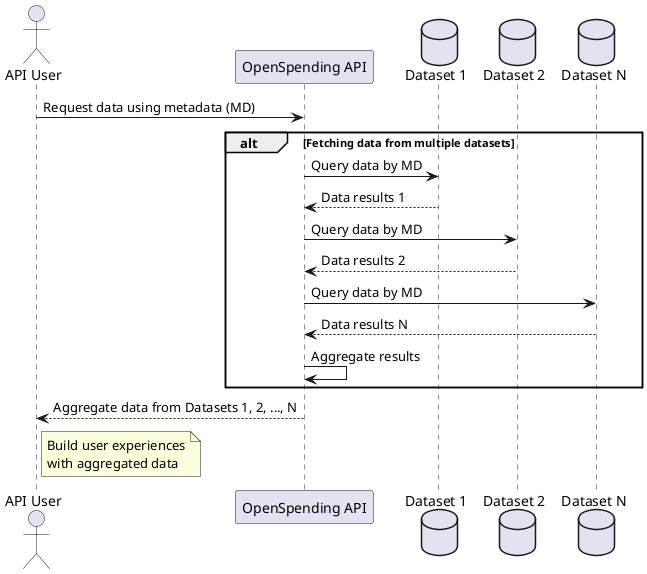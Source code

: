 @startuml
actor APIUser as "API User"
participant OpenSpendingAPI as "OpenSpending API"
database DataSet1 as "Dataset 1"
database DataSet2 as "Dataset 2"
database DataSetN as "Dataset N"

APIUser -> OpenSpendingAPI : Request data using metadata (MD)
alt Fetching data from multiple datasets
    OpenSpendingAPI -> DataSet1 : Query data by MD
    DataSet1 --> OpenSpendingAPI : Data results 1
    OpenSpendingAPI -> DataSet2 : Query data by MD
    DataSet2 --> OpenSpendingAPI : Data results 2
    OpenSpendingAPI -> DataSetN : Query data by MD
    DataSetN --> OpenSpendingAPI : Data results N
    OpenSpendingAPI -> OpenSpendingAPI : Aggregate results
end

OpenSpendingAPI --> APIUser : Aggregate data from Datasets 1, 2, ..., N
note right of APIUser : Build user experiences\nwith aggregated data
@enduml